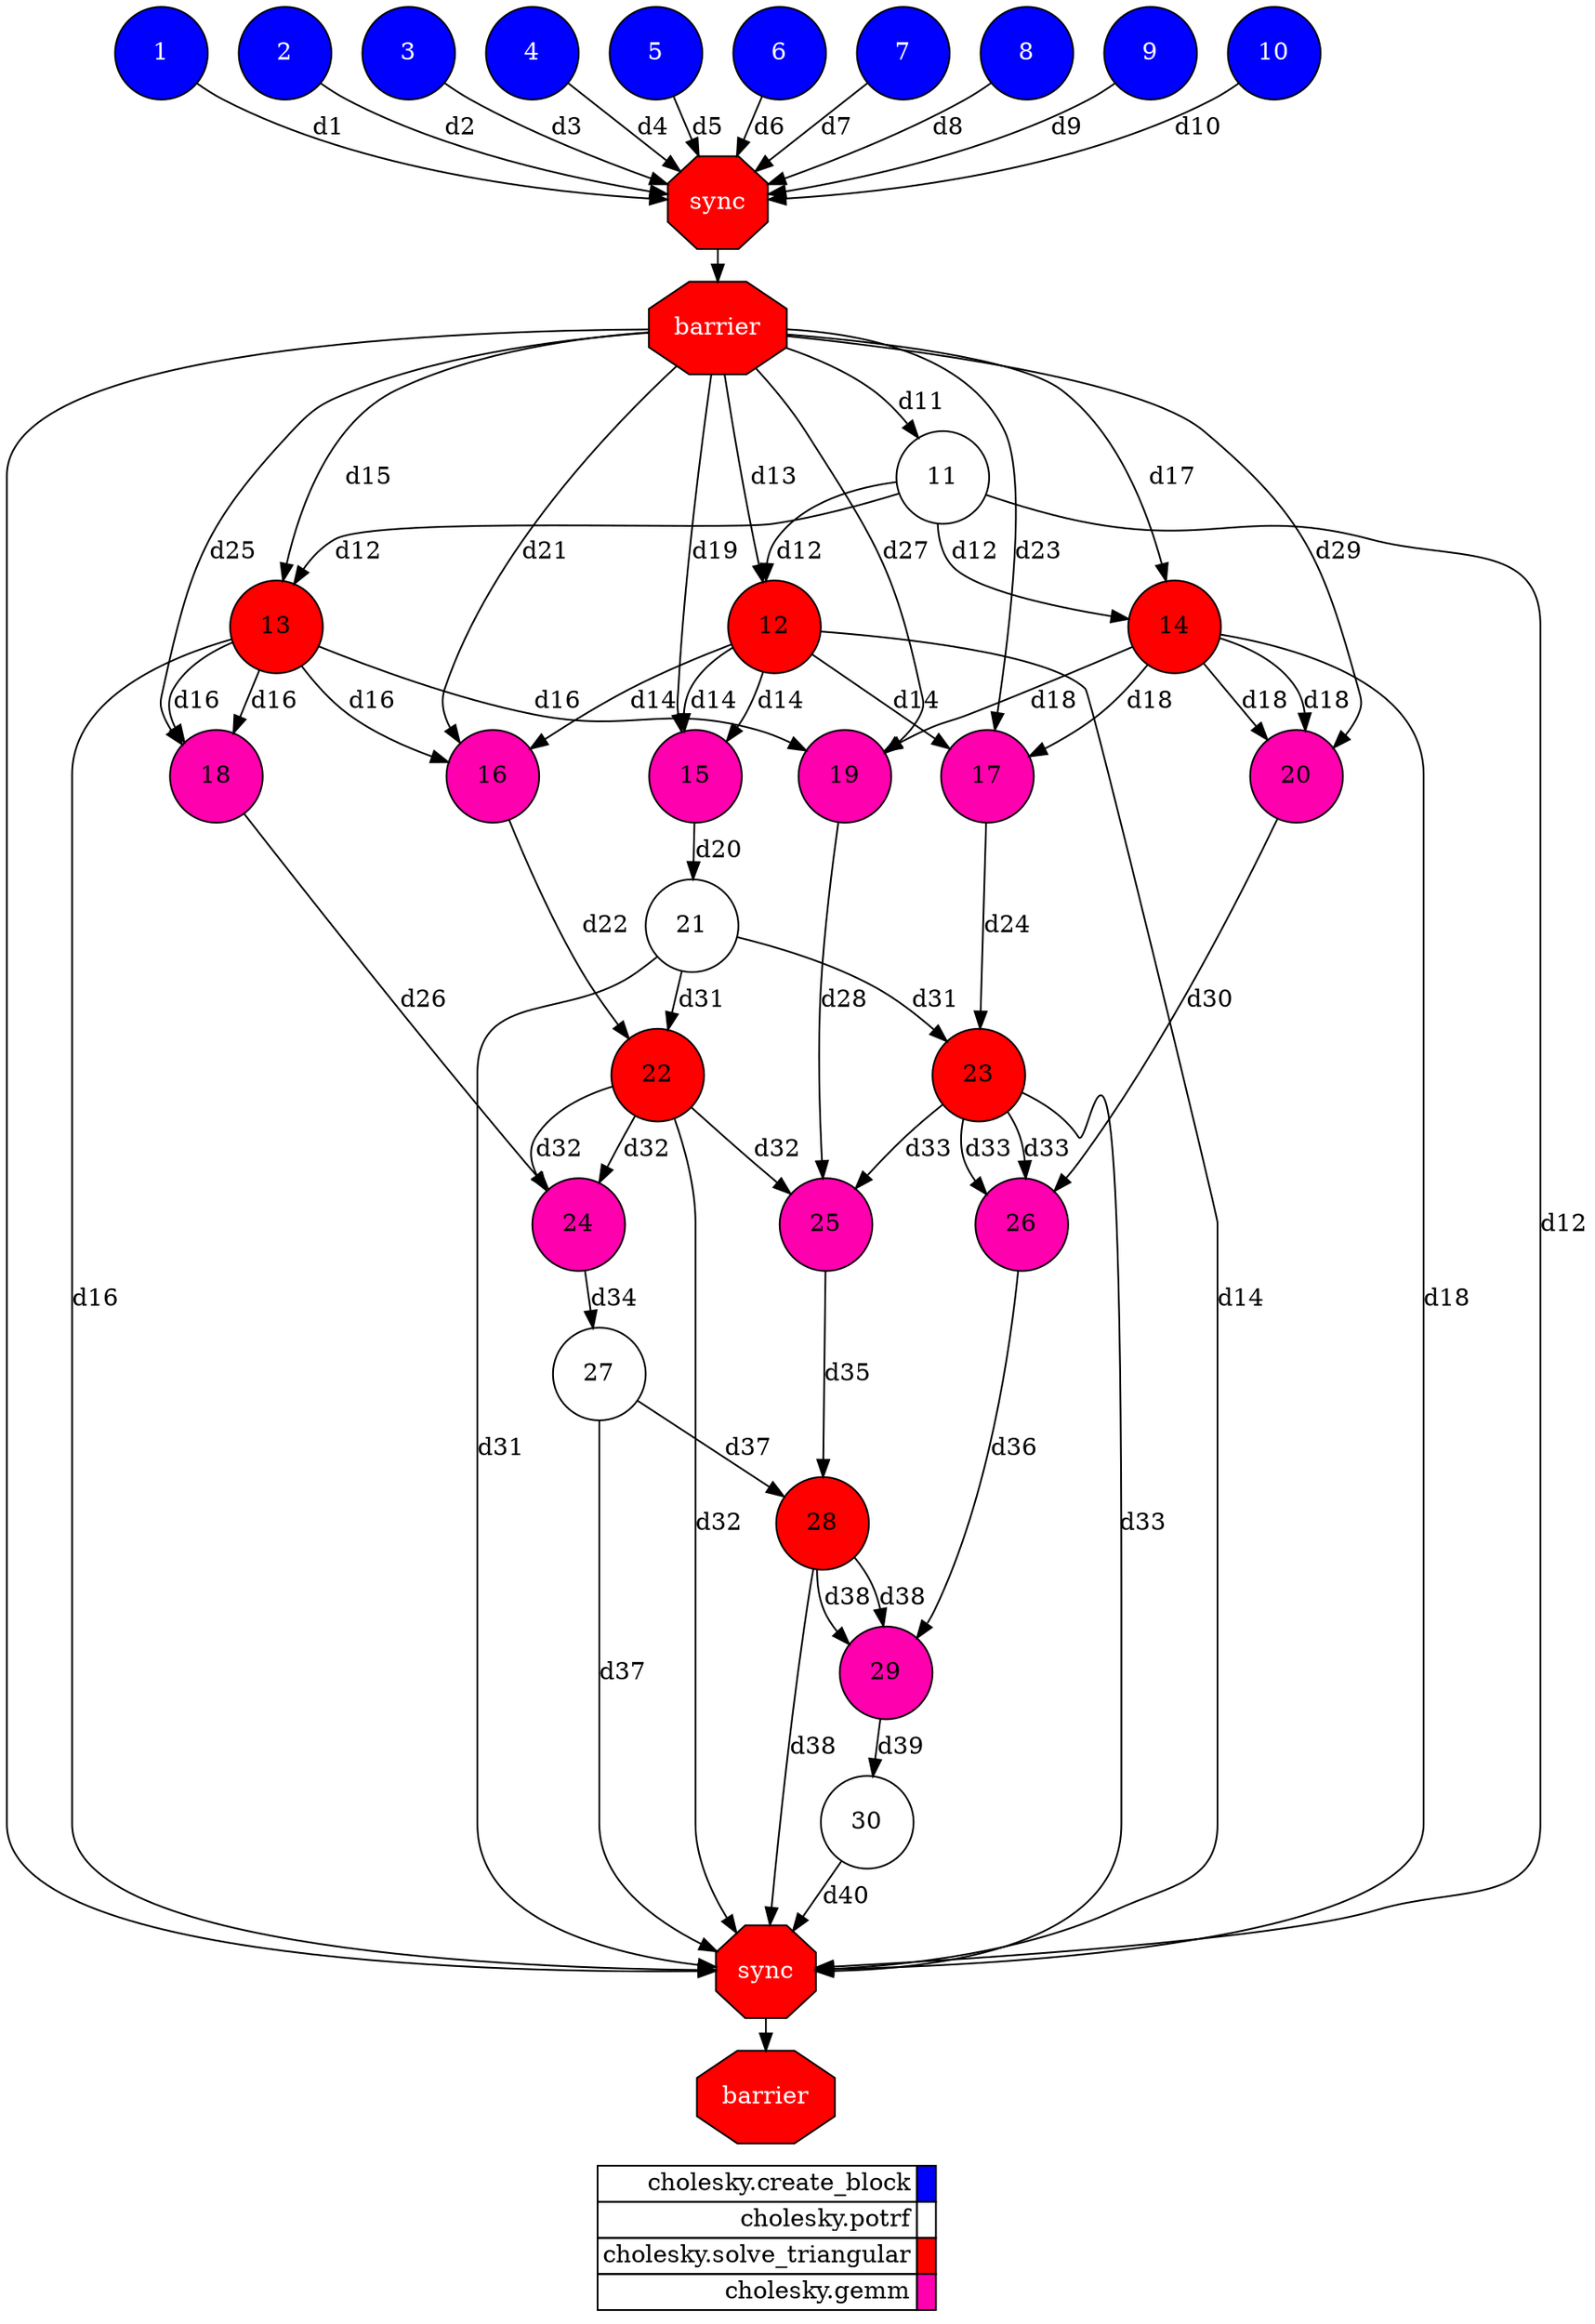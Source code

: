 digraph {
  rankdir=TB;
  labeljust="l";
  subgraph dependence_graph {
    ranksep=0.20;
    node[height=0.75];

1[shape=circle, style=filled fillcolor="#0000ff" fontcolor="#ffffff"];
2[shape=circle, style=filled fillcolor="#0000ff" fontcolor="#ffffff"];
3[shape=circle, style=filled fillcolor="#0000ff" fontcolor="#ffffff"];
4[shape=circle, style=filled fillcolor="#0000ff" fontcolor="#ffffff"];
5[shape=circle, style=filled fillcolor="#0000ff" fontcolor="#ffffff"];
6[shape=circle, style=filled fillcolor="#0000ff" fontcolor="#ffffff"];
7[shape=circle, style=filled fillcolor="#0000ff" fontcolor="#ffffff"];
8[shape=circle, style=filled fillcolor="#0000ff" fontcolor="#ffffff"];
9[shape=circle, style=filled fillcolor="#0000ff" fontcolor="#ffffff"];
10[shape=circle, style=filled fillcolor="#0000ff" fontcolor="#ffffff"];
Synchro1[label="sync", shape=octagon, style=filled fillcolor="#ff0000" fontcolor="#FFFFFF"];
1 -> Synchro1[ label="d1" ];
2 -> Synchro1[ label="d2" ];
3 -> Synchro1[ label="d3" ];
4 -> Synchro1[ label="d4" ];
5 -> Synchro1[ label="d5" ];
6 -> Synchro1[ label="d6" ];
7 -> Synchro1[ label="d7" ];
8 -> Synchro1[ label="d8" ];
9 -> Synchro1[ label="d9" ];
10 -> Synchro1[ label="d10" ];
Synchro2[label="barrier", shape=octagon, style=filled fillcolor="#ff0000" fontcolor="#FFFFFF"];
Synchro1 -> Synchro2;
11[shape=circle, style=filled fillcolor="#ffffff" fontcolor="#000000"];
Synchro2 -> 11[ label="d11" ];
12[shape=circle, style=filled fillcolor="#ff0000" fontcolor="#000000"];
11 -> 12[ label="d12" ];
Synchro2 -> 12[ label="d13" ];
13[shape=circle, style=filled fillcolor="#ff0000" fontcolor="#000000"];
11 -> 13[ label="d12" ];
Synchro2 -> 13[ label="d15" ];
14[shape=circle, style=filled fillcolor="#ff0000" fontcolor="#000000"];
11 -> 14[ label="d12" ];
Synchro2 -> 14[ label="d17" ];
15[shape=circle, style=filled fillcolor="#ff00ae" fontcolor="#000000"];
12 -> 15[ label="d14" ];
12 -> 15[ label="d14" ];
Synchro2 -> 15[ label="d19" ];
16[shape=circle, style=filled fillcolor="#ff00ae" fontcolor="#000000"];
13 -> 16[ label="d16" ];
12 -> 16[ label="d14" ];
Synchro2 -> 16[ label="d21" ];
17[shape=circle, style=filled fillcolor="#ff00ae" fontcolor="#000000"];
14 -> 17[ label="d18" ];
12 -> 17[ label="d14" ];
Synchro2 -> 17[ label="d23" ];
18[shape=circle, style=filled fillcolor="#ff00ae" fontcolor="#000000"];
13 -> 18[ label="d16" ];
13 -> 18[ label="d16" ];
Synchro2 -> 18[ label="d25" ];
19[shape=circle, style=filled fillcolor="#ff00ae" fontcolor="#000000"];
14 -> 19[ label="d18" ];
13 -> 19[ label="d16" ];
Synchro2 -> 19[ label="d27" ];
20[shape=circle, style=filled fillcolor="#ff00ae" fontcolor="#000000"];
14 -> 20[ label="d18" ];
14 -> 20[ label="d18" ];
Synchro2 -> 20[ label="d29" ];
21[shape=circle, style=filled fillcolor="#ffffff" fontcolor="#000000"];
15 -> 21[ label="d20" ];
22[shape=circle, style=filled fillcolor="#ff0000" fontcolor="#000000"];
21 -> 22[ label="d31" ];
16 -> 22[ label="d22" ];
23[shape=circle, style=filled fillcolor="#ff0000" fontcolor="#000000"];
21 -> 23[ label="d31" ];
17 -> 23[ label="d24" ];
24[shape=circle, style=filled fillcolor="#ff00ae" fontcolor="#000000"];
22 -> 24[ label="d32" ];
22 -> 24[ label="d32" ];
18 -> 24[ label="d26" ];
25[shape=circle, style=filled fillcolor="#ff00ae" fontcolor="#000000"];
23 -> 25[ label="d33" ];
22 -> 25[ label="d32" ];
19 -> 25[ label="d28" ];
26[shape=circle, style=filled fillcolor="#ff00ae" fontcolor="#000000"];
23 -> 26[ label="d33" ];
23 -> 26[ label="d33" ];
20 -> 26[ label="d30" ];
27[shape=circle, style=filled fillcolor="#ffffff" fontcolor="#000000"];
24 -> 27[ label="d34" ];
28[shape=circle, style=filled fillcolor="#ff0000" fontcolor="#000000"];
27 -> 28[ label="d37" ];
25 -> 28[ label="d35" ];
29[shape=circle, style=filled fillcolor="#ff00ae" fontcolor="#000000"];
28 -> 29[ label="d38" ];
28 -> 29[ label="d38" ];
26 -> 29[ label="d36" ];
30[shape=circle, style=filled fillcolor="#ffffff" fontcolor="#000000"];
29 -> 30[ label="d39" ];
Synchro3[label="sync", shape=octagon, style=filled fillcolor="#ff0000" fontcolor="#FFFFFF"];
Synchro2 -> Synchro3;
11 -> Synchro3[ label="d12" ];
12 -> Synchro3[ label="d14" ];
21 -> Synchro3[ label="d31" ];
13 -> Synchro3[ label="d16" ];
22 -> Synchro3[ label="d32" ];
27 -> Synchro3[ label="d37" ];
14 -> Synchro3[ label="d18" ];
23 -> Synchro3[ label="d33" ];
28 -> Synchro3[ label="d38" ];
30 -> Synchro3[ label="d40" ];
Synchro4[label="barrier", shape=octagon, style=filled fillcolor="#ff0000" fontcolor="#FFFFFF"];
Synchro3 -> Synchro4;  }
  subgraph legend {
    rank=sink;
    node [shape=plaintext, height=0.75];
    ranksep=0.20;
    label = "Legend";
    key [label=<
      <table border="0" cellpadding="2" cellspacing="0" cellborder="1">
<tr>
<td align="right">cholesky.create_block</td>
<td bgcolor="#0000ff">&nbsp;</td>
</tr>
<tr>
<td align="right">cholesky.potrf</td>
<td bgcolor="#ffffff">&nbsp;</td>
</tr>
<tr>
<td align="right">cholesky.solve_triangular</td>
<td bgcolor="#ff0000">&nbsp;</td>
</tr>
<tr>
<td align="right">cholesky.gemm</td>
<td bgcolor="#ff00ae">&nbsp;</td>
</tr>
      </table>
    >]
  }
}
